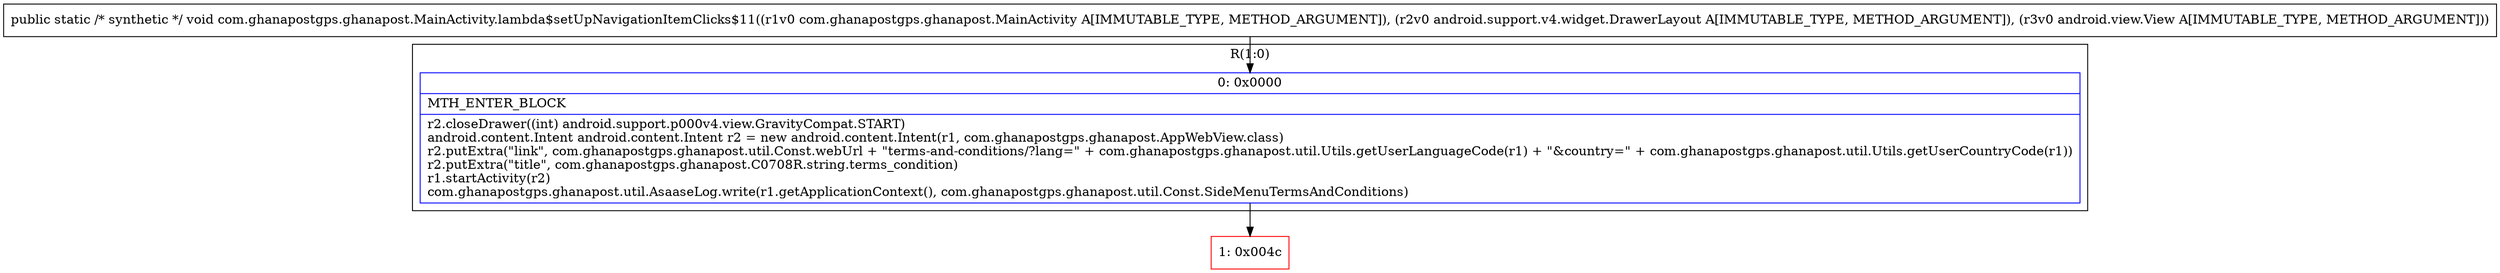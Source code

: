 digraph "CFG forcom.ghanapostgps.ghanapost.MainActivity.lambda$setUpNavigationItemClicks$11(Lcom\/ghanapostgps\/ghanapost\/MainActivity;Landroid\/support\/v4\/widget\/DrawerLayout;Landroid\/view\/View;)V" {
subgraph cluster_Region_681597859 {
label = "R(1:0)";
node [shape=record,color=blue];
Node_0 [shape=record,label="{0\:\ 0x0000|MTH_ENTER_BLOCK\l|r2.closeDrawer((int) android.support.p000v4.view.GravityCompat.START)\landroid.content.Intent android.content.Intent r2 = new android.content.Intent(r1, com.ghanapostgps.ghanapost.AppWebView.class)\lr2.putExtra(\"link\", com.ghanapostgps.ghanapost.util.Const.webUrl + \"terms\-and\-conditions\/?lang=\" + com.ghanapostgps.ghanapost.util.Utils.getUserLanguageCode(r1) + \"&country=\" + com.ghanapostgps.ghanapost.util.Utils.getUserCountryCode(r1))\lr2.putExtra(\"title\", com.ghanapostgps.ghanapost.C0708R.string.terms_condition)\lr1.startActivity(r2)\lcom.ghanapostgps.ghanapost.util.AsaaseLog.write(r1.getApplicationContext(), com.ghanapostgps.ghanapost.util.Const.SideMenuTermsAndConditions)\l}"];
}
Node_1 [shape=record,color=red,label="{1\:\ 0x004c}"];
MethodNode[shape=record,label="{public static \/* synthetic *\/ void com.ghanapostgps.ghanapost.MainActivity.lambda$setUpNavigationItemClicks$11((r1v0 com.ghanapostgps.ghanapost.MainActivity A[IMMUTABLE_TYPE, METHOD_ARGUMENT]), (r2v0 android.support.v4.widget.DrawerLayout A[IMMUTABLE_TYPE, METHOD_ARGUMENT]), (r3v0 android.view.View A[IMMUTABLE_TYPE, METHOD_ARGUMENT])) }"];
MethodNode -> Node_0;
Node_0 -> Node_1;
}

